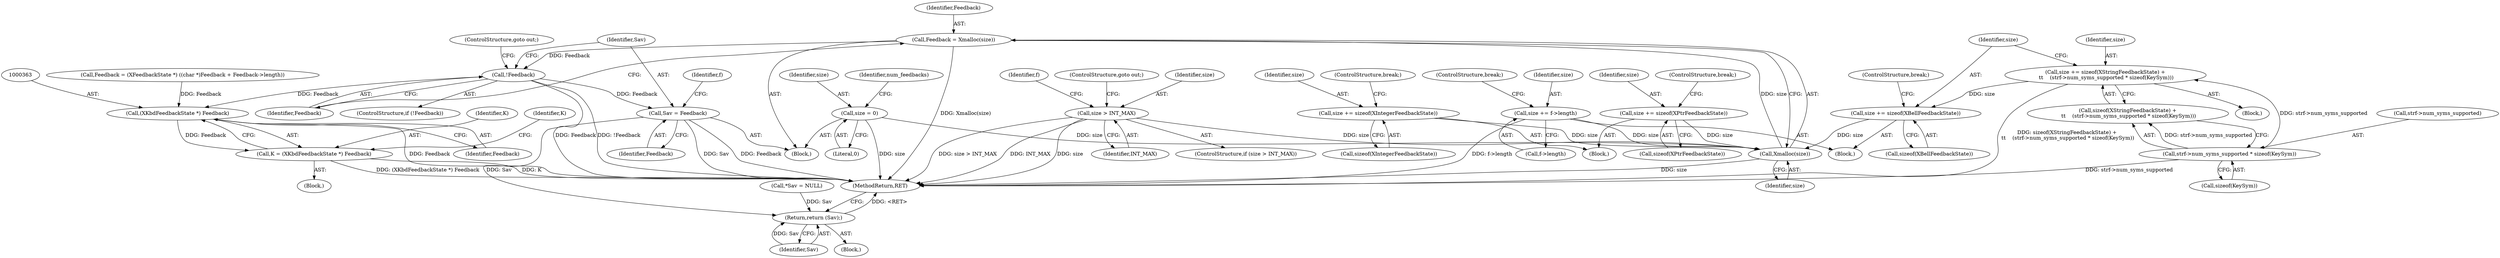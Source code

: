 digraph "0_libXi_19a9cd607de73947fcfb104682f203ffe4e1f4e5_1@API" {
"1000325" [label="(Call,Feedback = Xmalloc(size))"];
"1000327" [label="(Call,Xmalloc(size))"];
"1000184" [label="(Call,size = 0)"];
"1000303" [label="(Call,size += f->length)"];
"1000310" [label="(Call,size > INT_MAX)"];
"1000265" [label="(Call,size += sizeof(XIntegerFeedbackState))"];
"1000259" [label="(Call,size += sizeof(XPtrFeedbackState))"];
"1000297" [label="(Call,size += sizeof(XBellFeedbackState))"];
"1000286" [label="(Call,size += sizeof(XStringFeedbackState) +\n \t\t    (strf->num_syms_supported * sizeof(KeySym)))"];
"1000291" [label="(Call,strf->num_syms_supported * sizeof(KeySym))"];
"1000330" [label="(Call,!Feedback)"];
"1000333" [label="(Call,Sav = Feedback)"];
"1000735" [label="(Return,return (Sav);)"];
"1000362" [label="(Call,(XKbdFeedbackState *) Feedback)"];
"1000360" [label="(Call,K = (XKbdFeedbackState *) Feedback)"];
"1000310" [label="(Call,size > INT_MAX)"];
"1000331" [label="(Identifier,Feedback)"];
"1000185" [label="(Identifier,size)"];
"1000181" [label="(Block,)"];
"1000301" [label="(ControlStructure,break;)"];
"1000279" [label="(Block,)"];
"1000335" [label="(Identifier,Feedback)"];
"1000184" [label="(Call,size = 0)"];
"1000361" [label="(Identifier,K)"];
"1000735" [label="(Return,return (Sav);)"];
"1000244" [label="(Block,)"];
"1000261" [label="(Call,sizeof(XPtrFeedbackState))"];
"1000337" [label="(Identifier,f)"];
"1000267" [label="(Call,sizeof(XIntegerFeedbackState))"];
"1000298" [label="(Identifier,size)"];
"1000297" [label="(Call,size += sizeof(XBellFeedbackState))"];
"1000186" [label="(Literal,0)"];
"1000265" [label="(Call,size += sizeof(XIntegerFeedbackState))"];
"1000303" [label="(Call,size += f->length)"];
"1000190" [label="(Identifier,num_feedbacks)"];
"1000311" [label="(Identifier,size)"];
"1000288" [label="(Call,sizeof(XStringFeedbackState) +\n \t\t    (strf->num_syms_supported * sizeof(KeySym)))"];
"1000110" [label="(Call,*Sav = NULL)"];
"1000286" [label="(Call,size += sizeof(XStringFeedbackState) +\n \t\t    (strf->num_syms_supported * sizeof(KeySym)))"];
"1000308" [label="(ControlStructure,break;)"];
"1000315" [label="(Identifier,f)"];
"1000271" [label="(Block,)"];
"1000737" [label="(MethodReturn,RET)"];
"1000291" [label="(Call,strf->num_syms_supported * sizeof(KeySym))"];
"1000295" [label="(Call,sizeof(KeySym))"];
"1000325" [label="(Call,Feedback = Xmalloc(size))"];
"1000287" [label="(Identifier,size)"];
"1000360" [label="(Call,K = (XKbdFeedbackState *) Feedback)"];
"1000364" [label="(Identifier,Feedback)"];
"1000329" [label="(ControlStructure,if (!Feedback))"];
"1000309" [label="(ControlStructure,if (size > INT_MAX))"];
"1000260" [label="(Identifier,size)"];
"1000736" [label="(Identifier,Sav)"];
"1000327" [label="(Call,Xmalloc(size))"];
"1000292" [label="(Call,strf->num_syms_supported)"];
"1000266" [label="(Identifier,size)"];
"1000269" [label="(ControlStructure,break;)"];
"1000367" [label="(Identifier,K)"];
"1000334" [label="(Identifier,Sav)"];
"1000716" [label="(Call,Feedback = (XFeedbackState *) ((char *)Feedback + Feedback->length))"];
"1000304" [label="(Identifier,size)"];
"1000312" [label="(Identifier,INT_MAX)"];
"1000104" [label="(Block,)"];
"1000326" [label="(Identifier,Feedback)"];
"1000313" [label="(ControlStructure,goto out;)"];
"1000263" [label="(ControlStructure,break;)"];
"1000305" [label="(Call,f->length)"];
"1000299" [label="(Call,sizeof(XBellFeedbackState))"];
"1000259" [label="(Call,size += sizeof(XPtrFeedbackState))"];
"1000352" [label="(Block,)"];
"1000330" [label="(Call,!Feedback)"];
"1000332" [label="(ControlStructure,goto out;)"];
"1000362" [label="(Call,(XKbdFeedbackState *) Feedback)"];
"1000333" [label="(Call,Sav = Feedback)"];
"1000328" [label="(Identifier,size)"];
"1000325" -> "1000181"  [label="AST: "];
"1000325" -> "1000327"  [label="CFG: "];
"1000326" -> "1000325"  [label="AST: "];
"1000327" -> "1000325"  [label="AST: "];
"1000331" -> "1000325"  [label="CFG: "];
"1000325" -> "1000737"  [label="DDG: Xmalloc(size)"];
"1000327" -> "1000325"  [label="DDG: size"];
"1000325" -> "1000330"  [label="DDG: Feedback"];
"1000327" -> "1000328"  [label="CFG: "];
"1000328" -> "1000327"  [label="AST: "];
"1000327" -> "1000737"  [label="DDG: size"];
"1000184" -> "1000327"  [label="DDG: size"];
"1000303" -> "1000327"  [label="DDG: size"];
"1000310" -> "1000327"  [label="DDG: size"];
"1000265" -> "1000327"  [label="DDG: size"];
"1000259" -> "1000327"  [label="DDG: size"];
"1000297" -> "1000327"  [label="DDG: size"];
"1000184" -> "1000181"  [label="AST: "];
"1000184" -> "1000186"  [label="CFG: "];
"1000185" -> "1000184"  [label="AST: "];
"1000186" -> "1000184"  [label="AST: "];
"1000190" -> "1000184"  [label="CFG: "];
"1000184" -> "1000737"  [label="DDG: size"];
"1000303" -> "1000271"  [label="AST: "];
"1000303" -> "1000305"  [label="CFG: "];
"1000304" -> "1000303"  [label="AST: "];
"1000305" -> "1000303"  [label="AST: "];
"1000308" -> "1000303"  [label="CFG: "];
"1000303" -> "1000737"  [label="DDG: f->length"];
"1000310" -> "1000309"  [label="AST: "];
"1000310" -> "1000312"  [label="CFG: "];
"1000311" -> "1000310"  [label="AST: "];
"1000312" -> "1000310"  [label="AST: "];
"1000313" -> "1000310"  [label="CFG: "];
"1000315" -> "1000310"  [label="CFG: "];
"1000310" -> "1000737"  [label="DDG: size > INT_MAX"];
"1000310" -> "1000737"  [label="DDG: INT_MAX"];
"1000310" -> "1000737"  [label="DDG: size"];
"1000265" -> "1000244"  [label="AST: "];
"1000265" -> "1000267"  [label="CFG: "];
"1000266" -> "1000265"  [label="AST: "];
"1000267" -> "1000265"  [label="AST: "];
"1000269" -> "1000265"  [label="CFG: "];
"1000259" -> "1000244"  [label="AST: "];
"1000259" -> "1000261"  [label="CFG: "];
"1000260" -> "1000259"  [label="AST: "];
"1000261" -> "1000259"  [label="AST: "];
"1000263" -> "1000259"  [label="CFG: "];
"1000297" -> "1000271"  [label="AST: "];
"1000297" -> "1000299"  [label="CFG: "];
"1000298" -> "1000297"  [label="AST: "];
"1000299" -> "1000297"  [label="AST: "];
"1000301" -> "1000297"  [label="CFG: "];
"1000286" -> "1000297"  [label="DDG: size"];
"1000286" -> "1000279"  [label="AST: "];
"1000286" -> "1000288"  [label="CFG: "];
"1000287" -> "1000286"  [label="AST: "];
"1000288" -> "1000286"  [label="AST: "];
"1000298" -> "1000286"  [label="CFG: "];
"1000286" -> "1000737"  [label="DDG: sizeof(XStringFeedbackState) +\n \t\t    (strf->num_syms_supported * sizeof(KeySym))"];
"1000291" -> "1000286"  [label="DDG: strf->num_syms_supported"];
"1000291" -> "1000288"  [label="AST: "];
"1000291" -> "1000295"  [label="CFG: "];
"1000292" -> "1000291"  [label="AST: "];
"1000295" -> "1000291"  [label="AST: "];
"1000288" -> "1000291"  [label="CFG: "];
"1000291" -> "1000737"  [label="DDG: strf->num_syms_supported"];
"1000291" -> "1000288"  [label="DDG: strf->num_syms_supported"];
"1000330" -> "1000329"  [label="AST: "];
"1000330" -> "1000331"  [label="CFG: "];
"1000331" -> "1000330"  [label="AST: "];
"1000332" -> "1000330"  [label="CFG: "];
"1000334" -> "1000330"  [label="CFG: "];
"1000330" -> "1000737"  [label="DDG: Feedback"];
"1000330" -> "1000737"  [label="DDG: !Feedback"];
"1000330" -> "1000333"  [label="DDG: Feedback"];
"1000330" -> "1000362"  [label="DDG: Feedback"];
"1000333" -> "1000181"  [label="AST: "];
"1000333" -> "1000335"  [label="CFG: "];
"1000334" -> "1000333"  [label="AST: "];
"1000335" -> "1000333"  [label="AST: "];
"1000337" -> "1000333"  [label="CFG: "];
"1000333" -> "1000737"  [label="DDG: Sav"];
"1000333" -> "1000737"  [label="DDG: Feedback"];
"1000333" -> "1000735"  [label="DDG: Sav"];
"1000735" -> "1000104"  [label="AST: "];
"1000735" -> "1000736"  [label="CFG: "];
"1000736" -> "1000735"  [label="AST: "];
"1000737" -> "1000735"  [label="CFG: "];
"1000735" -> "1000737"  [label="DDG: <RET>"];
"1000736" -> "1000735"  [label="DDG: Sav"];
"1000110" -> "1000735"  [label="DDG: Sav"];
"1000362" -> "1000360"  [label="AST: "];
"1000362" -> "1000364"  [label="CFG: "];
"1000363" -> "1000362"  [label="AST: "];
"1000364" -> "1000362"  [label="AST: "];
"1000360" -> "1000362"  [label="CFG: "];
"1000362" -> "1000737"  [label="DDG: Feedback"];
"1000362" -> "1000360"  [label="DDG: Feedback"];
"1000716" -> "1000362"  [label="DDG: Feedback"];
"1000360" -> "1000352"  [label="AST: "];
"1000361" -> "1000360"  [label="AST: "];
"1000367" -> "1000360"  [label="CFG: "];
"1000360" -> "1000737"  [label="DDG: K"];
"1000360" -> "1000737"  [label="DDG: (XKbdFeedbackState *) Feedback"];
}
